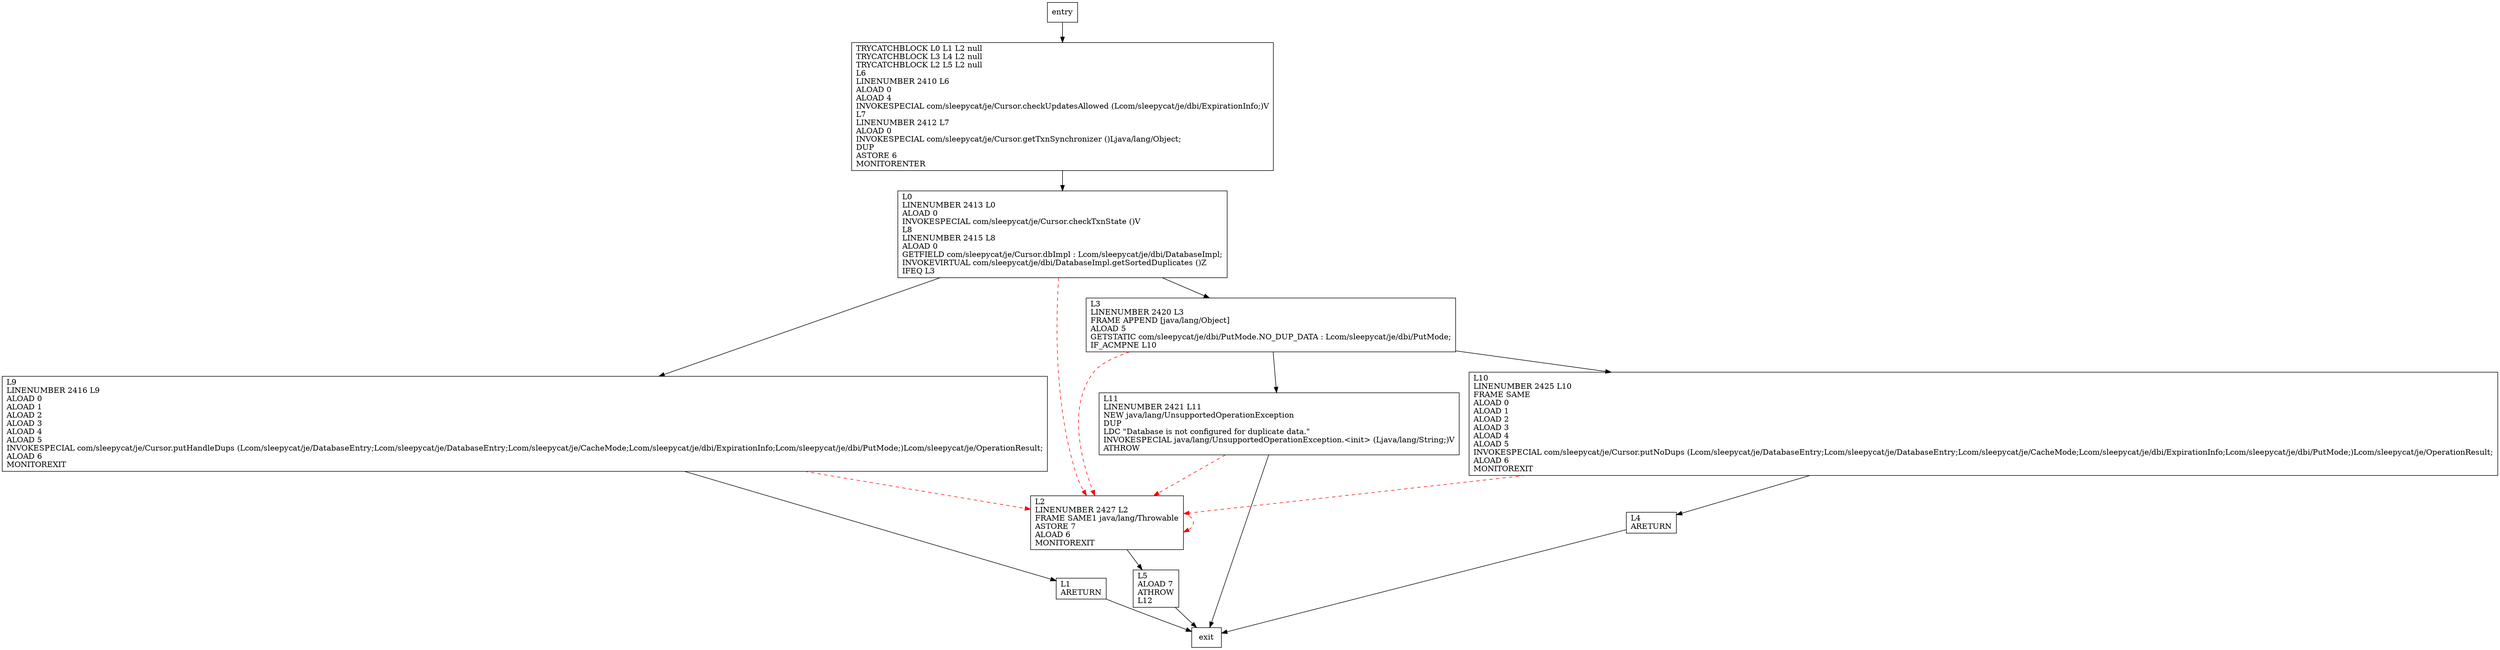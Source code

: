 digraph putInternal {
node [shape=record];
800017350 [label="L1\lARETURN\l"];
288806137 [label="L9\lLINENUMBER 2416 L9\lALOAD 0\lALOAD 1\lALOAD 2\lALOAD 3\lALOAD 4\lALOAD 5\lINVOKESPECIAL com/sleepycat/je/Cursor.putHandleDups (Lcom/sleepycat/je/DatabaseEntry;Lcom/sleepycat/je/DatabaseEntry;Lcom/sleepycat/je/CacheMode;Lcom/sleepycat/je/dbi/ExpirationInfo;Lcom/sleepycat/je/dbi/PutMode;)Lcom/sleepycat/je/OperationResult;\lALOAD 6\lMONITOREXIT\l"];
134807411 [label="L10\lLINENUMBER 2425 L10\lFRAME SAME\lALOAD 0\lALOAD 1\lALOAD 2\lALOAD 3\lALOAD 4\lALOAD 5\lINVOKESPECIAL com/sleepycat/je/Cursor.putNoDups (Lcom/sleepycat/je/DatabaseEntry;Lcom/sleepycat/je/DatabaseEntry;Lcom/sleepycat/je/CacheMode;Lcom/sleepycat/je/dbi/ExpirationInfo;Lcom/sleepycat/je/dbi/PutMode;)Lcom/sleepycat/je/OperationResult;\lALOAD 6\lMONITOREXIT\l"];
813755590 [label="L2\lLINENUMBER 2427 L2\lFRAME SAME1 java/lang/Throwable\lASTORE 7\lALOAD 6\lMONITOREXIT\l"];
286878408 [label="L0\lLINENUMBER 2413 L0\lALOAD 0\lINVOKESPECIAL com/sleepycat/je/Cursor.checkTxnState ()V\lL8\lLINENUMBER 2415 L8\lALOAD 0\lGETFIELD com/sleepycat/je/Cursor.dbImpl : Lcom/sleepycat/je/dbi/DatabaseImpl;\lINVOKEVIRTUAL com/sleepycat/je/dbi/DatabaseImpl.getSortedDuplicates ()Z\lIFEQ L3\l"];
936760143 [label="TRYCATCHBLOCK L0 L1 L2 null\lTRYCATCHBLOCK L3 L4 L2 null\lTRYCATCHBLOCK L2 L5 L2 null\lL6\lLINENUMBER 2410 L6\lALOAD 0\lALOAD 4\lINVOKESPECIAL com/sleepycat/je/Cursor.checkUpdatesAllowed (Lcom/sleepycat/je/dbi/ExpirationInfo;)V\lL7\lLINENUMBER 2412 L7\lALOAD 0\lINVOKESPECIAL com/sleepycat/je/Cursor.getTxnSynchronizer ()Ljava/lang/Object;\lDUP\lASTORE 6\lMONITORENTER\l"];
1624568998 [label="L11\lLINENUMBER 2421 L11\lNEW java/lang/UnsupportedOperationException\lDUP\lLDC \"Database is not configured for duplicate data.\"\lINVOKESPECIAL java/lang/UnsupportedOperationException.\<init\> (Ljava/lang/String;)V\lATHROW\l"];
701894194 [label="L3\lLINENUMBER 2420 L3\lFRAME APPEND [java/lang/Object]\lALOAD 5\lGETSTATIC com/sleepycat/je/dbi/PutMode.NO_DUP_DATA : Lcom/sleepycat/je/dbi/PutMode;\lIF_ACMPNE L10\l"];
1933799146 [label="L4\lARETURN\l"];
652737087 [label="L5\lALOAD 7\lATHROW\lL12\l"];
entry;
exit;
800017350 -> exit
288806137 -> 800017350
288806137 -> 813755590 [style=dashed, color=red]
134807411 -> 813755590 [style=dashed, color=red]
134807411 -> 1933799146
813755590 -> 813755590 [style=dashed, color=red]
813755590 -> 652737087
936760143 -> 286878408
1624568998 -> exit
1624568998 -> 813755590 [style=dashed, color=red]
652737087 -> exit
entry -> 936760143
286878408 -> 288806137
286878408 -> 813755590 [style=dashed, color=red]
286878408 -> 701894194
701894194 -> 134807411
701894194 -> 813755590 [style=dashed, color=red]
701894194 -> 1624568998
1933799146 -> exit
}
